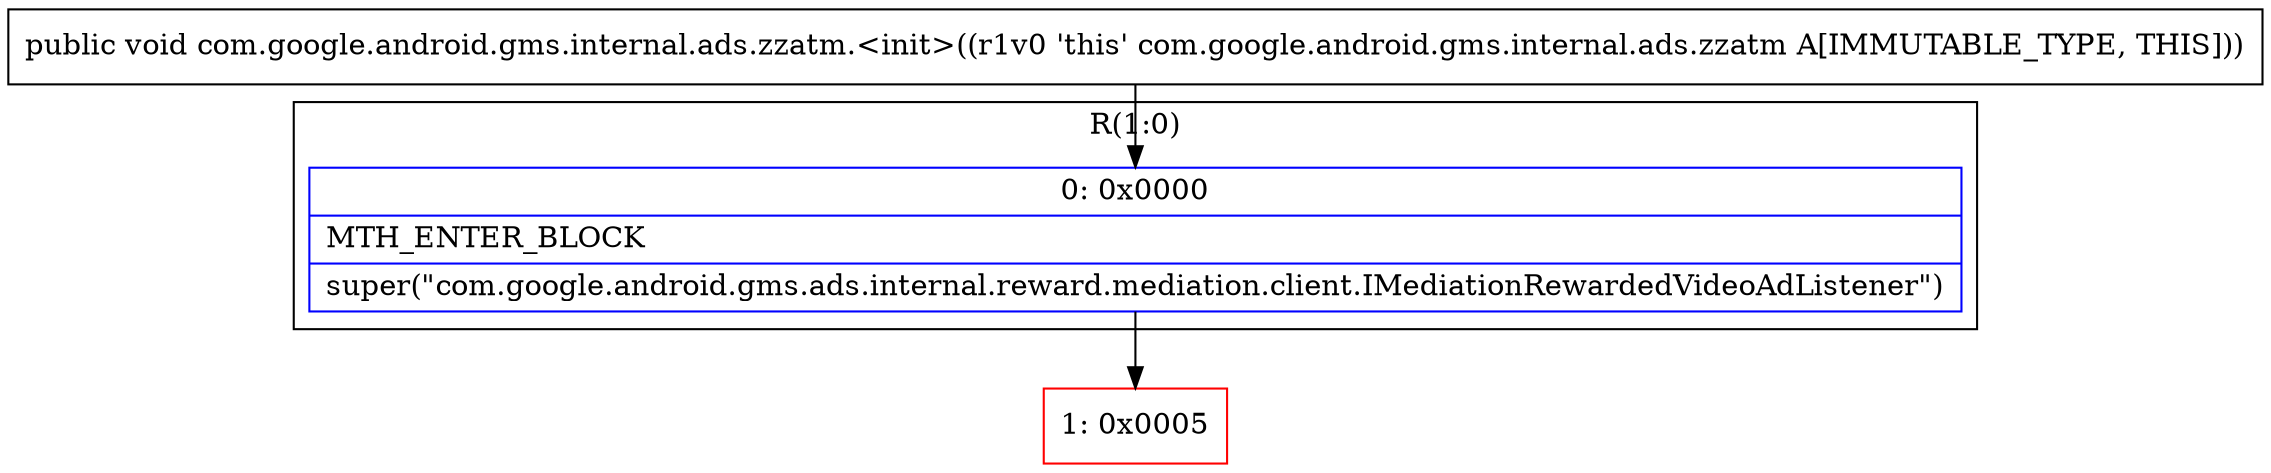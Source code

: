 digraph "CFG forcom.google.android.gms.internal.ads.zzatm.\<init\>()V" {
subgraph cluster_Region_512425942 {
label = "R(1:0)";
node [shape=record,color=blue];
Node_0 [shape=record,label="{0\:\ 0x0000|MTH_ENTER_BLOCK\l|super(\"com.google.android.gms.ads.internal.reward.mediation.client.IMediationRewardedVideoAdListener\")\l}"];
}
Node_1 [shape=record,color=red,label="{1\:\ 0x0005}"];
MethodNode[shape=record,label="{public void com.google.android.gms.internal.ads.zzatm.\<init\>((r1v0 'this' com.google.android.gms.internal.ads.zzatm A[IMMUTABLE_TYPE, THIS])) }"];
MethodNode -> Node_0;
Node_0 -> Node_1;
}

